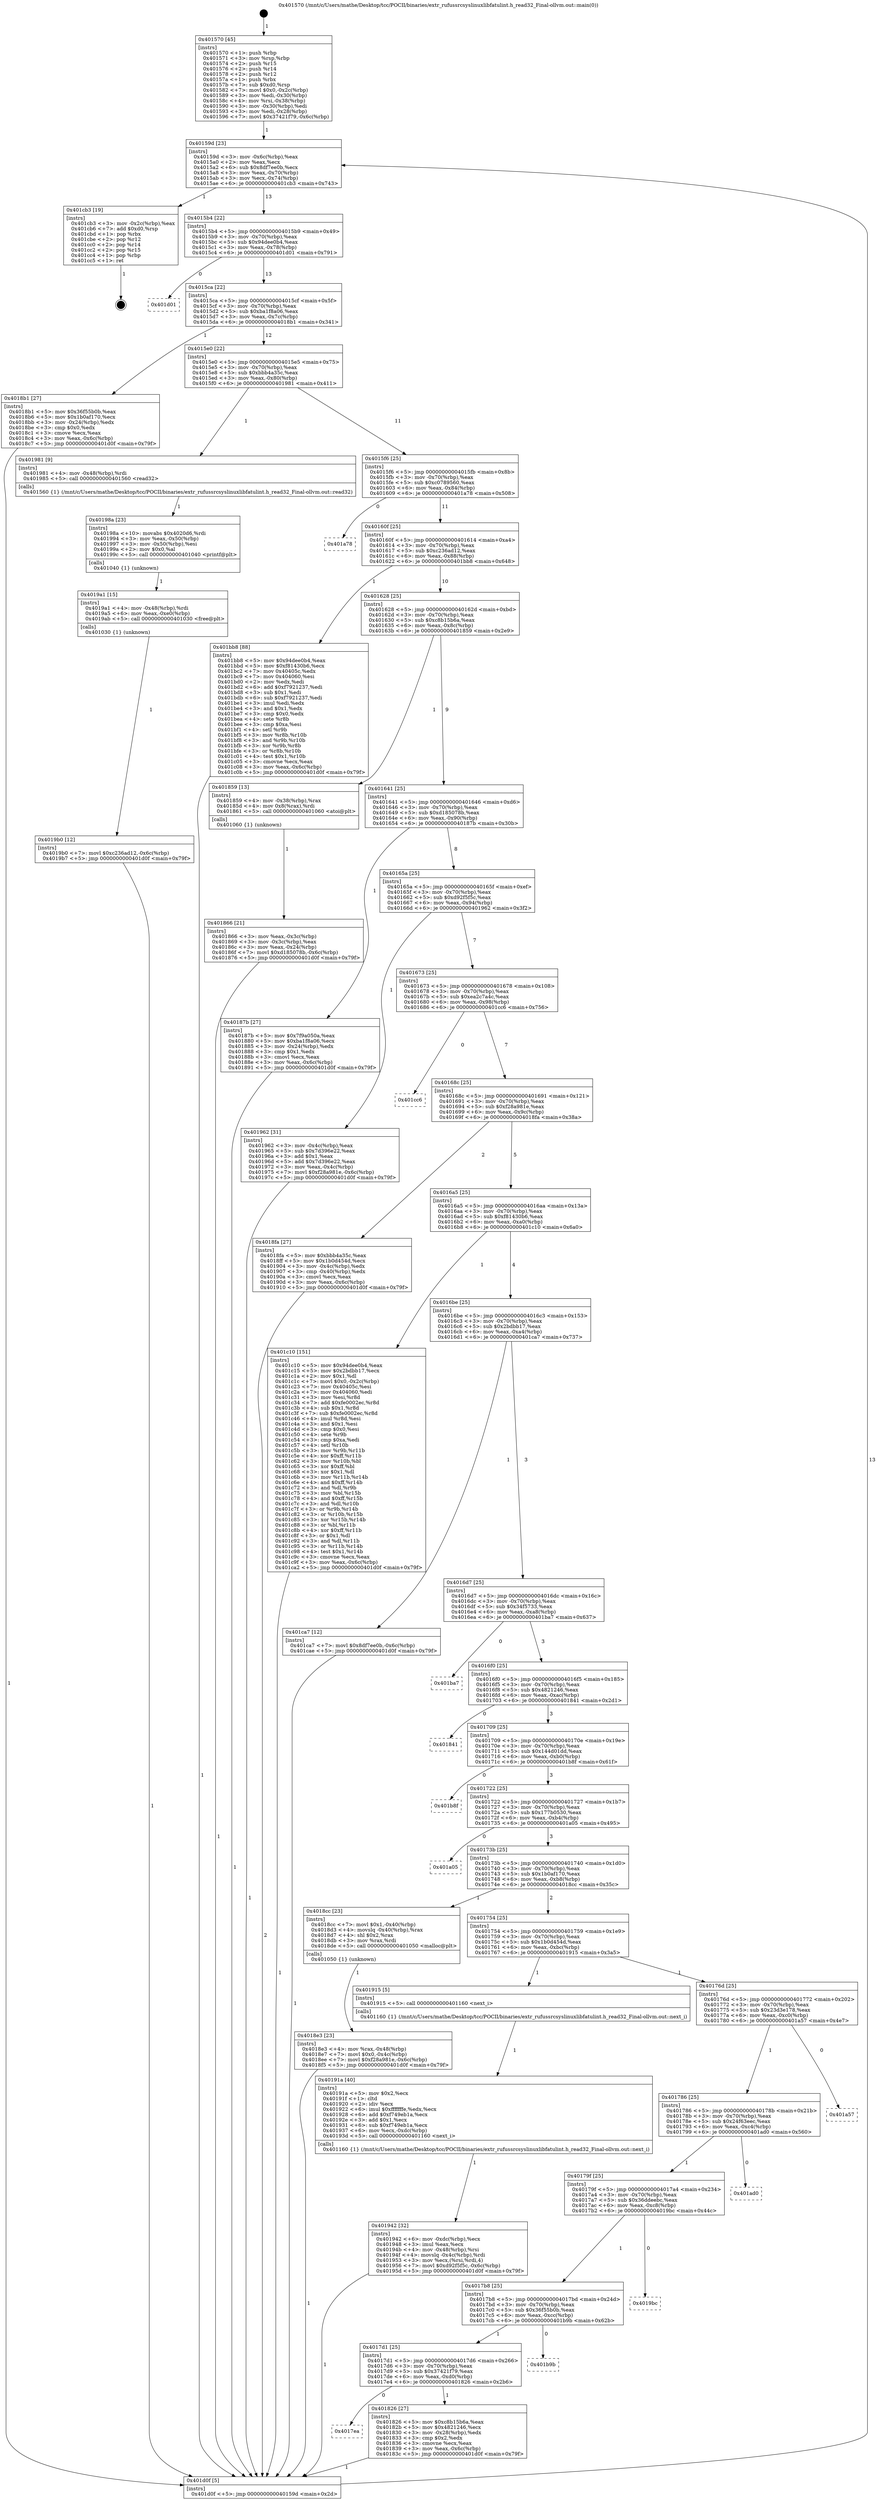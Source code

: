 digraph "0x401570" {
  label = "0x401570 (/mnt/c/Users/mathe/Desktop/tcc/POCII/binaries/extr_rufussrcsyslinuxlibfatulint.h_read32_Final-ollvm.out::main(0))"
  labelloc = "t"
  node[shape=record]

  Entry [label="",width=0.3,height=0.3,shape=circle,fillcolor=black,style=filled]
  "0x40159d" [label="{
     0x40159d [23]\l
     | [instrs]\l
     &nbsp;&nbsp;0x40159d \<+3\>: mov -0x6c(%rbp),%eax\l
     &nbsp;&nbsp;0x4015a0 \<+2\>: mov %eax,%ecx\l
     &nbsp;&nbsp;0x4015a2 \<+6\>: sub $0x8df7ee0b,%ecx\l
     &nbsp;&nbsp;0x4015a8 \<+3\>: mov %eax,-0x70(%rbp)\l
     &nbsp;&nbsp;0x4015ab \<+3\>: mov %ecx,-0x74(%rbp)\l
     &nbsp;&nbsp;0x4015ae \<+6\>: je 0000000000401cb3 \<main+0x743\>\l
  }"]
  "0x401cb3" [label="{
     0x401cb3 [19]\l
     | [instrs]\l
     &nbsp;&nbsp;0x401cb3 \<+3\>: mov -0x2c(%rbp),%eax\l
     &nbsp;&nbsp;0x401cb6 \<+7\>: add $0xd0,%rsp\l
     &nbsp;&nbsp;0x401cbd \<+1\>: pop %rbx\l
     &nbsp;&nbsp;0x401cbe \<+2\>: pop %r12\l
     &nbsp;&nbsp;0x401cc0 \<+2\>: pop %r14\l
     &nbsp;&nbsp;0x401cc2 \<+2\>: pop %r15\l
     &nbsp;&nbsp;0x401cc4 \<+1\>: pop %rbp\l
     &nbsp;&nbsp;0x401cc5 \<+1\>: ret\l
  }"]
  "0x4015b4" [label="{
     0x4015b4 [22]\l
     | [instrs]\l
     &nbsp;&nbsp;0x4015b4 \<+5\>: jmp 00000000004015b9 \<main+0x49\>\l
     &nbsp;&nbsp;0x4015b9 \<+3\>: mov -0x70(%rbp),%eax\l
     &nbsp;&nbsp;0x4015bc \<+5\>: sub $0x94dee0b4,%eax\l
     &nbsp;&nbsp;0x4015c1 \<+3\>: mov %eax,-0x78(%rbp)\l
     &nbsp;&nbsp;0x4015c4 \<+6\>: je 0000000000401d01 \<main+0x791\>\l
  }"]
  Exit [label="",width=0.3,height=0.3,shape=circle,fillcolor=black,style=filled,peripheries=2]
  "0x401d01" [label="{
     0x401d01\l
  }", style=dashed]
  "0x4015ca" [label="{
     0x4015ca [22]\l
     | [instrs]\l
     &nbsp;&nbsp;0x4015ca \<+5\>: jmp 00000000004015cf \<main+0x5f\>\l
     &nbsp;&nbsp;0x4015cf \<+3\>: mov -0x70(%rbp),%eax\l
     &nbsp;&nbsp;0x4015d2 \<+5\>: sub $0xba1f8a06,%eax\l
     &nbsp;&nbsp;0x4015d7 \<+3\>: mov %eax,-0x7c(%rbp)\l
     &nbsp;&nbsp;0x4015da \<+6\>: je 00000000004018b1 \<main+0x341\>\l
  }"]
  "0x4019b0" [label="{
     0x4019b0 [12]\l
     | [instrs]\l
     &nbsp;&nbsp;0x4019b0 \<+7\>: movl $0xc236ad12,-0x6c(%rbp)\l
     &nbsp;&nbsp;0x4019b7 \<+5\>: jmp 0000000000401d0f \<main+0x79f\>\l
  }"]
  "0x4018b1" [label="{
     0x4018b1 [27]\l
     | [instrs]\l
     &nbsp;&nbsp;0x4018b1 \<+5\>: mov $0x36f55b0b,%eax\l
     &nbsp;&nbsp;0x4018b6 \<+5\>: mov $0x1b0af170,%ecx\l
     &nbsp;&nbsp;0x4018bb \<+3\>: mov -0x24(%rbp),%edx\l
     &nbsp;&nbsp;0x4018be \<+3\>: cmp $0x0,%edx\l
     &nbsp;&nbsp;0x4018c1 \<+3\>: cmove %ecx,%eax\l
     &nbsp;&nbsp;0x4018c4 \<+3\>: mov %eax,-0x6c(%rbp)\l
     &nbsp;&nbsp;0x4018c7 \<+5\>: jmp 0000000000401d0f \<main+0x79f\>\l
  }"]
  "0x4015e0" [label="{
     0x4015e0 [22]\l
     | [instrs]\l
     &nbsp;&nbsp;0x4015e0 \<+5\>: jmp 00000000004015e5 \<main+0x75\>\l
     &nbsp;&nbsp;0x4015e5 \<+3\>: mov -0x70(%rbp),%eax\l
     &nbsp;&nbsp;0x4015e8 \<+5\>: sub $0xbbb4a35c,%eax\l
     &nbsp;&nbsp;0x4015ed \<+3\>: mov %eax,-0x80(%rbp)\l
     &nbsp;&nbsp;0x4015f0 \<+6\>: je 0000000000401981 \<main+0x411\>\l
  }"]
  "0x4019a1" [label="{
     0x4019a1 [15]\l
     | [instrs]\l
     &nbsp;&nbsp;0x4019a1 \<+4\>: mov -0x48(%rbp),%rdi\l
     &nbsp;&nbsp;0x4019a5 \<+6\>: mov %eax,-0xe0(%rbp)\l
     &nbsp;&nbsp;0x4019ab \<+5\>: call 0000000000401030 \<free@plt\>\l
     | [calls]\l
     &nbsp;&nbsp;0x401030 \{1\} (unknown)\l
  }"]
  "0x401981" [label="{
     0x401981 [9]\l
     | [instrs]\l
     &nbsp;&nbsp;0x401981 \<+4\>: mov -0x48(%rbp),%rdi\l
     &nbsp;&nbsp;0x401985 \<+5\>: call 0000000000401560 \<read32\>\l
     | [calls]\l
     &nbsp;&nbsp;0x401560 \{1\} (/mnt/c/Users/mathe/Desktop/tcc/POCII/binaries/extr_rufussrcsyslinuxlibfatulint.h_read32_Final-ollvm.out::read32)\l
  }"]
  "0x4015f6" [label="{
     0x4015f6 [25]\l
     | [instrs]\l
     &nbsp;&nbsp;0x4015f6 \<+5\>: jmp 00000000004015fb \<main+0x8b\>\l
     &nbsp;&nbsp;0x4015fb \<+3\>: mov -0x70(%rbp),%eax\l
     &nbsp;&nbsp;0x4015fe \<+5\>: sub $0xc0789560,%eax\l
     &nbsp;&nbsp;0x401603 \<+6\>: mov %eax,-0x84(%rbp)\l
     &nbsp;&nbsp;0x401609 \<+6\>: je 0000000000401a78 \<main+0x508\>\l
  }"]
  "0x40198a" [label="{
     0x40198a [23]\l
     | [instrs]\l
     &nbsp;&nbsp;0x40198a \<+10\>: movabs $0x4020d6,%rdi\l
     &nbsp;&nbsp;0x401994 \<+3\>: mov %eax,-0x50(%rbp)\l
     &nbsp;&nbsp;0x401997 \<+3\>: mov -0x50(%rbp),%esi\l
     &nbsp;&nbsp;0x40199a \<+2\>: mov $0x0,%al\l
     &nbsp;&nbsp;0x40199c \<+5\>: call 0000000000401040 \<printf@plt\>\l
     | [calls]\l
     &nbsp;&nbsp;0x401040 \{1\} (unknown)\l
  }"]
  "0x401a78" [label="{
     0x401a78\l
  }", style=dashed]
  "0x40160f" [label="{
     0x40160f [25]\l
     | [instrs]\l
     &nbsp;&nbsp;0x40160f \<+5\>: jmp 0000000000401614 \<main+0xa4\>\l
     &nbsp;&nbsp;0x401614 \<+3\>: mov -0x70(%rbp),%eax\l
     &nbsp;&nbsp;0x401617 \<+5\>: sub $0xc236ad12,%eax\l
     &nbsp;&nbsp;0x40161c \<+6\>: mov %eax,-0x88(%rbp)\l
     &nbsp;&nbsp;0x401622 \<+6\>: je 0000000000401bb8 \<main+0x648\>\l
  }"]
  "0x401942" [label="{
     0x401942 [32]\l
     | [instrs]\l
     &nbsp;&nbsp;0x401942 \<+6\>: mov -0xdc(%rbp),%ecx\l
     &nbsp;&nbsp;0x401948 \<+3\>: imul %eax,%ecx\l
     &nbsp;&nbsp;0x40194b \<+4\>: mov -0x48(%rbp),%rsi\l
     &nbsp;&nbsp;0x40194f \<+4\>: movslq -0x4c(%rbp),%rdi\l
     &nbsp;&nbsp;0x401953 \<+3\>: mov %ecx,(%rsi,%rdi,4)\l
     &nbsp;&nbsp;0x401956 \<+7\>: movl $0xd92f5f5c,-0x6c(%rbp)\l
     &nbsp;&nbsp;0x40195d \<+5\>: jmp 0000000000401d0f \<main+0x79f\>\l
  }"]
  "0x401bb8" [label="{
     0x401bb8 [88]\l
     | [instrs]\l
     &nbsp;&nbsp;0x401bb8 \<+5\>: mov $0x94dee0b4,%eax\l
     &nbsp;&nbsp;0x401bbd \<+5\>: mov $0xf81430b6,%ecx\l
     &nbsp;&nbsp;0x401bc2 \<+7\>: mov 0x40405c,%edx\l
     &nbsp;&nbsp;0x401bc9 \<+7\>: mov 0x404060,%esi\l
     &nbsp;&nbsp;0x401bd0 \<+2\>: mov %edx,%edi\l
     &nbsp;&nbsp;0x401bd2 \<+6\>: add $0xf7921237,%edi\l
     &nbsp;&nbsp;0x401bd8 \<+3\>: sub $0x1,%edi\l
     &nbsp;&nbsp;0x401bdb \<+6\>: sub $0xf7921237,%edi\l
     &nbsp;&nbsp;0x401be1 \<+3\>: imul %edi,%edx\l
     &nbsp;&nbsp;0x401be4 \<+3\>: and $0x1,%edx\l
     &nbsp;&nbsp;0x401be7 \<+3\>: cmp $0x0,%edx\l
     &nbsp;&nbsp;0x401bea \<+4\>: sete %r8b\l
     &nbsp;&nbsp;0x401bee \<+3\>: cmp $0xa,%esi\l
     &nbsp;&nbsp;0x401bf1 \<+4\>: setl %r9b\l
     &nbsp;&nbsp;0x401bf5 \<+3\>: mov %r8b,%r10b\l
     &nbsp;&nbsp;0x401bf8 \<+3\>: and %r9b,%r10b\l
     &nbsp;&nbsp;0x401bfb \<+3\>: xor %r9b,%r8b\l
     &nbsp;&nbsp;0x401bfe \<+3\>: or %r8b,%r10b\l
     &nbsp;&nbsp;0x401c01 \<+4\>: test $0x1,%r10b\l
     &nbsp;&nbsp;0x401c05 \<+3\>: cmovne %ecx,%eax\l
     &nbsp;&nbsp;0x401c08 \<+3\>: mov %eax,-0x6c(%rbp)\l
     &nbsp;&nbsp;0x401c0b \<+5\>: jmp 0000000000401d0f \<main+0x79f\>\l
  }"]
  "0x401628" [label="{
     0x401628 [25]\l
     | [instrs]\l
     &nbsp;&nbsp;0x401628 \<+5\>: jmp 000000000040162d \<main+0xbd\>\l
     &nbsp;&nbsp;0x40162d \<+3\>: mov -0x70(%rbp),%eax\l
     &nbsp;&nbsp;0x401630 \<+5\>: sub $0xc8b15b6a,%eax\l
     &nbsp;&nbsp;0x401635 \<+6\>: mov %eax,-0x8c(%rbp)\l
     &nbsp;&nbsp;0x40163b \<+6\>: je 0000000000401859 \<main+0x2e9\>\l
  }"]
  "0x40191a" [label="{
     0x40191a [40]\l
     | [instrs]\l
     &nbsp;&nbsp;0x40191a \<+5\>: mov $0x2,%ecx\l
     &nbsp;&nbsp;0x40191f \<+1\>: cltd\l
     &nbsp;&nbsp;0x401920 \<+2\>: idiv %ecx\l
     &nbsp;&nbsp;0x401922 \<+6\>: imul $0xfffffffe,%edx,%ecx\l
     &nbsp;&nbsp;0x401928 \<+6\>: add $0xf749eb1a,%ecx\l
     &nbsp;&nbsp;0x40192e \<+3\>: add $0x1,%ecx\l
     &nbsp;&nbsp;0x401931 \<+6\>: sub $0xf749eb1a,%ecx\l
     &nbsp;&nbsp;0x401937 \<+6\>: mov %ecx,-0xdc(%rbp)\l
     &nbsp;&nbsp;0x40193d \<+5\>: call 0000000000401160 \<next_i\>\l
     | [calls]\l
     &nbsp;&nbsp;0x401160 \{1\} (/mnt/c/Users/mathe/Desktop/tcc/POCII/binaries/extr_rufussrcsyslinuxlibfatulint.h_read32_Final-ollvm.out::next_i)\l
  }"]
  "0x401859" [label="{
     0x401859 [13]\l
     | [instrs]\l
     &nbsp;&nbsp;0x401859 \<+4\>: mov -0x38(%rbp),%rax\l
     &nbsp;&nbsp;0x40185d \<+4\>: mov 0x8(%rax),%rdi\l
     &nbsp;&nbsp;0x401861 \<+5\>: call 0000000000401060 \<atoi@plt\>\l
     | [calls]\l
     &nbsp;&nbsp;0x401060 \{1\} (unknown)\l
  }"]
  "0x401641" [label="{
     0x401641 [25]\l
     | [instrs]\l
     &nbsp;&nbsp;0x401641 \<+5\>: jmp 0000000000401646 \<main+0xd6\>\l
     &nbsp;&nbsp;0x401646 \<+3\>: mov -0x70(%rbp),%eax\l
     &nbsp;&nbsp;0x401649 \<+5\>: sub $0xd185078b,%eax\l
     &nbsp;&nbsp;0x40164e \<+6\>: mov %eax,-0x90(%rbp)\l
     &nbsp;&nbsp;0x401654 \<+6\>: je 000000000040187b \<main+0x30b\>\l
  }"]
  "0x4018e3" [label="{
     0x4018e3 [23]\l
     | [instrs]\l
     &nbsp;&nbsp;0x4018e3 \<+4\>: mov %rax,-0x48(%rbp)\l
     &nbsp;&nbsp;0x4018e7 \<+7\>: movl $0x0,-0x4c(%rbp)\l
     &nbsp;&nbsp;0x4018ee \<+7\>: movl $0xf28a981e,-0x6c(%rbp)\l
     &nbsp;&nbsp;0x4018f5 \<+5\>: jmp 0000000000401d0f \<main+0x79f\>\l
  }"]
  "0x40187b" [label="{
     0x40187b [27]\l
     | [instrs]\l
     &nbsp;&nbsp;0x40187b \<+5\>: mov $0x7f9a050a,%eax\l
     &nbsp;&nbsp;0x401880 \<+5\>: mov $0xba1f8a06,%ecx\l
     &nbsp;&nbsp;0x401885 \<+3\>: mov -0x24(%rbp),%edx\l
     &nbsp;&nbsp;0x401888 \<+3\>: cmp $0x1,%edx\l
     &nbsp;&nbsp;0x40188b \<+3\>: cmovl %ecx,%eax\l
     &nbsp;&nbsp;0x40188e \<+3\>: mov %eax,-0x6c(%rbp)\l
     &nbsp;&nbsp;0x401891 \<+5\>: jmp 0000000000401d0f \<main+0x79f\>\l
  }"]
  "0x40165a" [label="{
     0x40165a [25]\l
     | [instrs]\l
     &nbsp;&nbsp;0x40165a \<+5\>: jmp 000000000040165f \<main+0xef\>\l
     &nbsp;&nbsp;0x40165f \<+3\>: mov -0x70(%rbp),%eax\l
     &nbsp;&nbsp;0x401662 \<+5\>: sub $0xd92f5f5c,%eax\l
     &nbsp;&nbsp;0x401667 \<+6\>: mov %eax,-0x94(%rbp)\l
     &nbsp;&nbsp;0x40166d \<+6\>: je 0000000000401962 \<main+0x3f2\>\l
  }"]
  "0x401866" [label="{
     0x401866 [21]\l
     | [instrs]\l
     &nbsp;&nbsp;0x401866 \<+3\>: mov %eax,-0x3c(%rbp)\l
     &nbsp;&nbsp;0x401869 \<+3\>: mov -0x3c(%rbp),%eax\l
     &nbsp;&nbsp;0x40186c \<+3\>: mov %eax,-0x24(%rbp)\l
     &nbsp;&nbsp;0x40186f \<+7\>: movl $0xd185078b,-0x6c(%rbp)\l
     &nbsp;&nbsp;0x401876 \<+5\>: jmp 0000000000401d0f \<main+0x79f\>\l
  }"]
  "0x401962" [label="{
     0x401962 [31]\l
     | [instrs]\l
     &nbsp;&nbsp;0x401962 \<+3\>: mov -0x4c(%rbp),%eax\l
     &nbsp;&nbsp;0x401965 \<+5\>: sub $0x7d396e22,%eax\l
     &nbsp;&nbsp;0x40196a \<+3\>: add $0x1,%eax\l
     &nbsp;&nbsp;0x40196d \<+5\>: add $0x7d396e22,%eax\l
     &nbsp;&nbsp;0x401972 \<+3\>: mov %eax,-0x4c(%rbp)\l
     &nbsp;&nbsp;0x401975 \<+7\>: movl $0xf28a981e,-0x6c(%rbp)\l
     &nbsp;&nbsp;0x40197c \<+5\>: jmp 0000000000401d0f \<main+0x79f\>\l
  }"]
  "0x401673" [label="{
     0x401673 [25]\l
     | [instrs]\l
     &nbsp;&nbsp;0x401673 \<+5\>: jmp 0000000000401678 \<main+0x108\>\l
     &nbsp;&nbsp;0x401678 \<+3\>: mov -0x70(%rbp),%eax\l
     &nbsp;&nbsp;0x40167b \<+5\>: sub $0xea2c7a4c,%eax\l
     &nbsp;&nbsp;0x401680 \<+6\>: mov %eax,-0x98(%rbp)\l
     &nbsp;&nbsp;0x401686 \<+6\>: je 0000000000401cc6 \<main+0x756\>\l
  }"]
  "0x401570" [label="{
     0x401570 [45]\l
     | [instrs]\l
     &nbsp;&nbsp;0x401570 \<+1\>: push %rbp\l
     &nbsp;&nbsp;0x401571 \<+3\>: mov %rsp,%rbp\l
     &nbsp;&nbsp;0x401574 \<+2\>: push %r15\l
     &nbsp;&nbsp;0x401576 \<+2\>: push %r14\l
     &nbsp;&nbsp;0x401578 \<+2\>: push %r12\l
     &nbsp;&nbsp;0x40157a \<+1\>: push %rbx\l
     &nbsp;&nbsp;0x40157b \<+7\>: sub $0xd0,%rsp\l
     &nbsp;&nbsp;0x401582 \<+7\>: movl $0x0,-0x2c(%rbp)\l
     &nbsp;&nbsp;0x401589 \<+3\>: mov %edi,-0x30(%rbp)\l
     &nbsp;&nbsp;0x40158c \<+4\>: mov %rsi,-0x38(%rbp)\l
     &nbsp;&nbsp;0x401590 \<+3\>: mov -0x30(%rbp),%edi\l
     &nbsp;&nbsp;0x401593 \<+3\>: mov %edi,-0x28(%rbp)\l
     &nbsp;&nbsp;0x401596 \<+7\>: movl $0x37421f79,-0x6c(%rbp)\l
  }"]
  "0x401cc6" [label="{
     0x401cc6\l
  }", style=dashed]
  "0x40168c" [label="{
     0x40168c [25]\l
     | [instrs]\l
     &nbsp;&nbsp;0x40168c \<+5\>: jmp 0000000000401691 \<main+0x121\>\l
     &nbsp;&nbsp;0x401691 \<+3\>: mov -0x70(%rbp),%eax\l
     &nbsp;&nbsp;0x401694 \<+5\>: sub $0xf28a981e,%eax\l
     &nbsp;&nbsp;0x401699 \<+6\>: mov %eax,-0x9c(%rbp)\l
     &nbsp;&nbsp;0x40169f \<+6\>: je 00000000004018fa \<main+0x38a\>\l
  }"]
  "0x401d0f" [label="{
     0x401d0f [5]\l
     | [instrs]\l
     &nbsp;&nbsp;0x401d0f \<+5\>: jmp 000000000040159d \<main+0x2d\>\l
  }"]
  "0x4018fa" [label="{
     0x4018fa [27]\l
     | [instrs]\l
     &nbsp;&nbsp;0x4018fa \<+5\>: mov $0xbbb4a35c,%eax\l
     &nbsp;&nbsp;0x4018ff \<+5\>: mov $0x1b0d454d,%ecx\l
     &nbsp;&nbsp;0x401904 \<+3\>: mov -0x4c(%rbp),%edx\l
     &nbsp;&nbsp;0x401907 \<+3\>: cmp -0x40(%rbp),%edx\l
     &nbsp;&nbsp;0x40190a \<+3\>: cmovl %ecx,%eax\l
     &nbsp;&nbsp;0x40190d \<+3\>: mov %eax,-0x6c(%rbp)\l
     &nbsp;&nbsp;0x401910 \<+5\>: jmp 0000000000401d0f \<main+0x79f\>\l
  }"]
  "0x4016a5" [label="{
     0x4016a5 [25]\l
     | [instrs]\l
     &nbsp;&nbsp;0x4016a5 \<+5\>: jmp 00000000004016aa \<main+0x13a\>\l
     &nbsp;&nbsp;0x4016aa \<+3\>: mov -0x70(%rbp),%eax\l
     &nbsp;&nbsp;0x4016ad \<+5\>: sub $0xf81430b6,%eax\l
     &nbsp;&nbsp;0x4016b2 \<+6\>: mov %eax,-0xa0(%rbp)\l
     &nbsp;&nbsp;0x4016b8 \<+6\>: je 0000000000401c10 \<main+0x6a0\>\l
  }"]
  "0x4017ea" [label="{
     0x4017ea\l
  }", style=dashed]
  "0x401c10" [label="{
     0x401c10 [151]\l
     | [instrs]\l
     &nbsp;&nbsp;0x401c10 \<+5\>: mov $0x94dee0b4,%eax\l
     &nbsp;&nbsp;0x401c15 \<+5\>: mov $0x2bdbb17,%ecx\l
     &nbsp;&nbsp;0x401c1a \<+2\>: mov $0x1,%dl\l
     &nbsp;&nbsp;0x401c1c \<+7\>: movl $0x0,-0x2c(%rbp)\l
     &nbsp;&nbsp;0x401c23 \<+7\>: mov 0x40405c,%esi\l
     &nbsp;&nbsp;0x401c2a \<+7\>: mov 0x404060,%edi\l
     &nbsp;&nbsp;0x401c31 \<+3\>: mov %esi,%r8d\l
     &nbsp;&nbsp;0x401c34 \<+7\>: add $0xfe0002ec,%r8d\l
     &nbsp;&nbsp;0x401c3b \<+4\>: sub $0x1,%r8d\l
     &nbsp;&nbsp;0x401c3f \<+7\>: sub $0xfe0002ec,%r8d\l
     &nbsp;&nbsp;0x401c46 \<+4\>: imul %r8d,%esi\l
     &nbsp;&nbsp;0x401c4a \<+3\>: and $0x1,%esi\l
     &nbsp;&nbsp;0x401c4d \<+3\>: cmp $0x0,%esi\l
     &nbsp;&nbsp;0x401c50 \<+4\>: sete %r9b\l
     &nbsp;&nbsp;0x401c54 \<+3\>: cmp $0xa,%edi\l
     &nbsp;&nbsp;0x401c57 \<+4\>: setl %r10b\l
     &nbsp;&nbsp;0x401c5b \<+3\>: mov %r9b,%r11b\l
     &nbsp;&nbsp;0x401c5e \<+4\>: xor $0xff,%r11b\l
     &nbsp;&nbsp;0x401c62 \<+3\>: mov %r10b,%bl\l
     &nbsp;&nbsp;0x401c65 \<+3\>: xor $0xff,%bl\l
     &nbsp;&nbsp;0x401c68 \<+3\>: xor $0x1,%dl\l
     &nbsp;&nbsp;0x401c6b \<+3\>: mov %r11b,%r14b\l
     &nbsp;&nbsp;0x401c6e \<+4\>: and $0xff,%r14b\l
     &nbsp;&nbsp;0x401c72 \<+3\>: and %dl,%r9b\l
     &nbsp;&nbsp;0x401c75 \<+3\>: mov %bl,%r15b\l
     &nbsp;&nbsp;0x401c78 \<+4\>: and $0xff,%r15b\l
     &nbsp;&nbsp;0x401c7c \<+3\>: and %dl,%r10b\l
     &nbsp;&nbsp;0x401c7f \<+3\>: or %r9b,%r14b\l
     &nbsp;&nbsp;0x401c82 \<+3\>: or %r10b,%r15b\l
     &nbsp;&nbsp;0x401c85 \<+3\>: xor %r15b,%r14b\l
     &nbsp;&nbsp;0x401c88 \<+3\>: or %bl,%r11b\l
     &nbsp;&nbsp;0x401c8b \<+4\>: xor $0xff,%r11b\l
     &nbsp;&nbsp;0x401c8f \<+3\>: or $0x1,%dl\l
     &nbsp;&nbsp;0x401c92 \<+3\>: and %dl,%r11b\l
     &nbsp;&nbsp;0x401c95 \<+3\>: or %r11b,%r14b\l
     &nbsp;&nbsp;0x401c98 \<+4\>: test $0x1,%r14b\l
     &nbsp;&nbsp;0x401c9c \<+3\>: cmovne %ecx,%eax\l
     &nbsp;&nbsp;0x401c9f \<+3\>: mov %eax,-0x6c(%rbp)\l
     &nbsp;&nbsp;0x401ca2 \<+5\>: jmp 0000000000401d0f \<main+0x79f\>\l
  }"]
  "0x4016be" [label="{
     0x4016be [25]\l
     | [instrs]\l
     &nbsp;&nbsp;0x4016be \<+5\>: jmp 00000000004016c3 \<main+0x153\>\l
     &nbsp;&nbsp;0x4016c3 \<+3\>: mov -0x70(%rbp),%eax\l
     &nbsp;&nbsp;0x4016c6 \<+5\>: sub $0x2bdbb17,%eax\l
     &nbsp;&nbsp;0x4016cb \<+6\>: mov %eax,-0xa4(%rbp)\l
     &nbsp;&nbsp;0x4016d1 \<+6\>: je 0000000000401ca7 \<main+0x737\>\l
  }"]
  "0x401826" [label="{
     0x401826 [27]\l
     | [instrs]\l
     &nbsp;&nbsp;0x401826 \<+5\>: mov $0xc8b15b6a,%eax\l
     &nbsp;&nbsp;0x40182b \<+5\>: mov $0x4821246,%ecx\l
     &nbsp;&nbsp;0x401830 \<+3\>: mov -0x28(%rbp),%edx\l
     &nbsp;&nbsp;0x401833 \<+3\>: cmp $0x2,%edx\l
     &nbsp;&nbsp;0x401836 \<+3\>: cmovne %ecx,%eax\l
     &nbsp;&nbsp;0x401839 \<+3\>: mov %eax,-0x6c(%rbp)\l
     &nbsp;&nbsp;0x40183c \<+5\>: jmp 0000000000401d0f \<main+0x79f\>\l
  }"]
  "0x401ca7" [label="{
     0x401ca7 [12]\l
     | [instrs]\l
     &nbsp;&nbsp;0x401ca7 \<+7\>: movl $0x8df7ee0b,-0x6c(%rbp)\l
     &nbsp;&nbsp;0x401cae \<+5\>: jmp 0000000000401d0f \<main+0x79f\>\l
  }"]
  "0x4016d7" [label="{
     0x4016d7 [25]\l
     | [instrs]\l
     &nbsp;&nbsp;0x4016d7 \<+5\>: jmp 00000000004016dc \<main+0x16c\>\l
     &nbsp;&nbsp;0x4016dc \<+3\>: mov -0x70(%rbp),%eax\l
     &nbsp;&nbsp;0x4016df \<+5\>: sub $0x34f5733,%eax\l
     &nbsp;&nbsp;0x4016e4 \<+6\>: mov %eax,-0xa8(%rbp)\l
     &nbsp;&nbsp;0x4016ea \<+6\>: je 0000000000401ba7 \<main+0x637\>\l
  }"]
  "0x4017d1" [label="{
     0x4017d1 [25]\l
     | [instrs]\l
     &nbsp;&nbsp;0x4017d1 \<+5\>: jmp 00000000004017d6 \<main+0x266\>\l
     &nbsp;&nbsp;0x4017d6 \<+3\>: mov -0x70(%rbp),%eax\l
     &nbsp;&nbsp;0x4017d9 \<+5\>: sub $0x37421f79,%eax\l
     &nbsp;&nbsp;0x4017de \<+6\>: mov %eax,-0xd0(%rbp)\l
     &nbsp;&nbsp;0x4017e4 \<+6\>: je 0000000000401826 \<main+0x2b6\>\l
  }"]
  "0x401ba7" [label="{
     0x401ba7\l
  }", style=dashed]
  "0x4016f0" [label="{
     0x4016f0 [25]\l
     | [instrs]\l
     &nbsp;&nbsp;0x4016f0 \<+5\>: jmp 00000000004016f5 \<main+0x185\>\l
     &nbsp;&nbsp;0x4016f5 \<+3\>: mov -0x70(%rbp),%eax\l
     &nbsp;&nbsp;0x4016f8 \<+5\>: sub $0x4821246,%eax\l
     &nbsp;&nbsp;0x4016fd \<+6\>: mov %eax,-0xac(%rbp)\l
     &nbsp;&nbsp;0x401703 \<+6\>: je 0000000000401841 \<main+0x2d1\>\l
  }"]
  "0x401b9b" [label="{
     0x401b9b\l
  }", style=dashed]
  "0x401841" [label="{
     0x401841\l
  }", style=dashed]
  "0x401709" [label="{
     0x401709 [25]\l
     | [instrs]\l
     &nbsp;&nbsp;0x401709 \<+5\>: jmp 000000000040170e \<main+0x19e\>\l
     &nbsp;&nbsp;0x40170e \<+3\>: mov -0x70(%rbp),%eax\l
     &nbsp;&nbsp;0x401711 \<+5\>: sub $0x144d01dd,%eax\l
     &nbsp;&nbsp;0x401716 \<+6\>: mov %eax,-0xb0(%rbp)\l
     &nbsp;&nbsp;0x40171c \<+6\>: je 0000000000401b8f \<main+0x61f\>\l
  }"]
  "0x4017b8" [label="{
     0x4017b8 [25]\l
     | [instrs]\l
     &nbsp;&nbsp;0x4017b8 \<+5\>: jmp 00000000004017bd \<main+0x24d\>\l
     &nbsp;&nbsp;0x4017bd \<+3\>: mov -0x70(%rbp),%eax\l
     &nbsp;&nbsp;0x4017c0 \<+5\>: sub $0x36f55b0b,%eax\l
     &nbsp;&nbsp;0x4017c5 \<+6\>: mov %eax,-0xcc(%rbp)\l
     &nbsp;&nbsp;0x4017cb \<+6\>: je 0000000000401b9b \<main+0x62b\>\l
  }"]
  "0x401b8f" [label="{
     0x401b8f\l
  }", style=dashed]
  "0x401722" [label="{
     0x401722 [25]\l
     | [instrs]\l
     &nbsp;&nbsp;0x401722 \<+5\>: jmp 0000000000401727 \<main+0x1b7\>\l
     &nbsp;&nbsp;0x401727 \<+3\>: mov -0x70(%rbp),%eax\l
     &nbsp;&nbsp;0x40172a \<+5\>: sub $0x177b0530,%eax\l
     &nbsp;&nbsp;0x40172f \<+6\>: mov %eax,-0xb4(%rbp)\l
     &nbsp;&nbsp;0x401735 \<+6\>: je 0000000000401a05 \<main+0x495\>\l
  }"]
  "0x4019bc" [label="{
     0x4019bc\l
  }", style=dashed]
  "0x401a05" [label="{
     0x401a05\l
  }", style=dashed]
  "0x40173b" [label="{
     0x40173b [25]\l
     | [instrs]\l
     &nbsp;&nbsp;0x40173b \<+5\>: jmp 0000000000401740 \<main+0x1d0\>\l
     &nbsp;&nbsp;0x401740 \<+3\>: mov -0x70(%rbp),%eax\l
     &nbsp;&nbsp;0x401743 \<+5\>: sub $0x1b0af170,%eax\l
     &nbsp;&nbsp;0x401748 \<+6\>: mov %eax,-0xb8(%rbp)\l
     &nbsp;&nbsp;0x40174e \<+6\>: je 00000000004018cc \<main+0x35c\>\l
  }"]
  "0x40179f" [label="{
     0x40179f [25]\l
     | [instrs]\l
     &nbsp;&nbsp;0x40179f \<+5\>: jmp 00000000004017a4 \<main+0x234\>\l
     &nbsp;&nbsp;0x4017a4 \<+3\>: mov -0x70(%rbp),%eax\l
     &nbsp;&nbsp;0x4017a7 \<+5\>: sub $0x36ddeebc,%eax\l
     &nbsp;&nbsp;0x4017ac \<+6\>: mov %eax,-0xc8(%rbp)\l
     &nbsp;&nbsp;0x4017b2 \<+6\>: je 00000000004019bc \<main+0x44c\>\l
  }"]
  "0x4018cc" [label="{
     0x4018cc [23]\l
     | [instrs]\l
     &nbsp;&nbsp;0x4018cc \<+7\>: movl $0x1,-0x40(%rbp)\l
     &nbsp;&nbsp;0x4018d3 \<+4\>: movslq -0x40(%rbp),%rax\l
     &nbsp;&nbsp;0x4018d7 \<+4\>: shl $0x2,%rax\l
     &nbsp;&nbsp;0x4018db \<+3\>: mov %rax,%rdi\l
     &nbsp;&nbsp;0x4018de \<+5\>: call 0000000000401050 \<malloc@plt\>\l
     | [calls]\l
     &nbsp;&nbsp;0x401050 \{1\} (unknown)\l
  }"]
  "0x401754" [label="{
     0x401754 [25]\l
     | [instrs]\l
     &nbsp;&nbsp;0x401754 \<+5\>: jmp 0000000000401759 \<main+0x1e9\>\l
     &nbsp;&nbsp;0x401759 \<+3\>: mov -0x70(%rbp),%eax\l
     &nbsp;&nbsp;0x40175c \<+5\>: sub $0x1b0d454d,%eax\l
     &nbsp;&nbsp;0x401761 \<+6\>: mov %eax,-0xbc(%rbp)\l
     &nbsp;&nbsp;0x401767 \<+6\>: je 0000000000401915 \<main+0x3a5\>\l
  }"]
  "0x401ad0" [label="{
     0x401ad0\l
  }", style=dashed]
  "0x401915" [label="{
     0x401915 [5]\l
     | [instrs]\l
     &nbsp;&nbsp;0x401915 \<+5\>: call 0000000000401160 \<next_i\>\l
     | [calls]\l
     &nbsp;&nbsp;0x401160 \{1\} (/mnt/c/Users/mathe/Desktop/tcc/POCII/binaries/extr_rufussrcsyslinuxlibfatulint.h_read32_Final-ollvm.out::next_i)\l
  }"]
  "0x40176d" [label="{
     0x40176d [25]\l
     | [instrs]\l
     &nbsp;&nbsp;0x40176d \<+5\>: jmp 0000000000401772 \<main+0x202\>\l
     &nbsp;&nbsp;0x401772 \<+3\>: mov -0x70(%rbp),%eax\l
     &nbsp;&nbsp;0x401775 \<+5\>: sub $0x23d3e178,%eax\l
     &nbsp;&nbsp;0x40177a \<+6\>: mov %eax,-0xc0(%rbp)\l
     &nbsp;&nbsp;0x401780 \<+6\>: je 0000000000401a57 \<main+0x4e7\>\l
  }"]
  "0x401786" [label="{
     0x401786 [25]\l
     | [instrs]\l
     &nbsp;&nbsp;0x401786 \<+5\>: jmp 000000000040178b \<main+0x21b\>\l
     &nbsp;&nbsp;0x40178b \<+3\>: mov -0x70(%rbp),%eax\l
     &nbsp;&nbsp;0x40178e \<+5\>: sub $0x24f63eec,%eax\l
     &nbsp;&nbsp;0x401793 \<+6\>: mov %eax,-0xc4(%rbp)\l
     &nbsp;&nbsp;0x401799 \<+6\>: je 0000000000401ad0 \<main+0x560\>\l
  }"]
  "0x401a57" [label="{
     0x401a57\l
  }", style=dashed]
  Entry -> "0x401570" [label=" 1"]
  "0x40159d" -> "0x401cb3" [label=" 1"]
  "0x40159d" -> "0x4015b4" [label=" 13"]
  "0x401cb3" -> Exit [label=" 1"]
  "0x4015b4" -> "0x401d01" [label=" 0"]
  "0x4015b4" -> "0x4015ca" [label=" 13"]
  "0x401ca7" -> "0x401d0f" [label=" 1"]
  "0x4015ca" -> "0x4018b1" [label=" 1"]
  "0x4015ca" -> "0x4015e0" [label=" 12"]
  "0x401c10" -> "0x401d0f" [label=" 1"]
  "0x4015e0" -> "0x401981" [label=" 1"]
  "0x4015e0" -> "0x4015f6" [label=" 11"]
  "0x401bb8" -> "0x401d0f" [label=" 1"]
  "0x4015f6" -> "0x401a78" [label=" 0"]
  "0x4015f6" -> "0x40160f" [label=" 11"]
  "0x4019b0" -> "0x401d0f" [label=" 1"]
  "0x40160f" -> "0x401bb8" [label=" 1"]
  "0x40160f" -> "0x401628" [label=" 10"]
  "0x4019a1" -> "0x4019b0" [label=" 1"]
  "0x401628" -> "0x401859" [label=" 1"]
  "0x401628" -> "0x401641" [label=" 9"]
  "0x40198a" -> "0x4019a1" [label=" 1"]
  "0x401641" -> "0x40187b" [label=" 1"]
  "0x401641" -> "0x40165a" [label=" 8"]
  "0x401981" -> "0x40198a" [label=" 1"]
  "0x40165a" -> "0x401962" [label=" 1"]
  "0x40165a" -> "0x401673" [label=" 7"]
  "0x401962" -> "0x401d0f" [label=" 1"]
  "0x401673" -> "0x401cc6" [label=" 0"]
  "0x401673" -> "0x40168c" [label=" 7"]
  "0x401942" -> "0x401d0f" [label=" 1"]
  "0x40168c" -> "0x4018fa" [label=" 2"]
  "0x40168c" -> "0x4016a5" [label=" 5"]
  "0x40191a" -> "0x401942" [label=" 1"]
  "0x4016a5" -> "0x401c10" [label=" 1"]
  "0x4016a5" -> "0x4016be" [label=" 4"]
  "0x401915" -> "0x40191a" [label=" 1"]
  "0x4016be" -> "0x401ca7" [label=" 1"]
  "0x4016be" -> "0x4016d7" [label=" 3"]
  "0x4018fa" -> "0x401d0f" [label=" 2"]
  "0x4016d7" -> "0x401ba7" [label=" 0"]
  "0x4016d7" -> "0x4016f0" [label=" 3"]
  "0x4018cc" -> "0x4018e3" [label=" 1"]
  "0x4016f0" -> "0x401841" [label=" 0"]
  "0x4016f0" -> "0x401709" [label=" 3"]
  "0x4018b1" -> "0x401d0f" [label=" 1"]
  "0x401709" -> "0x401b8f" [label=" 0"]
  "0x401709" -> "0x401722" [label=" 3"]
  "0x401866" -> "0x401d0f" [label=" 1"]
  "0x401722" -> "0x401a05" [label=" 0"]
  "0x401722" -> "0x40173b" [label=" 3"]
  "0x401859" -> "0x401866" [label=" 1"]
  "0x40173b" -> "0x4018cc" [label=" 1"]
  "0x40173b" -> "0x401754" [label=" 2"]
  "0x401570" -> "0x40159d" [label=" 1"]
  "0x401754" -> "0x401915" [label=" 1"]
  "0x401754" -> "0x40176d" [label=" 1"]
  "0x401826" -> "0x401d0f" [label=" 1"]
  "0x40176d" -> "0x401a57" [label=" 0"]
  "0x40176d" -> "0x401786" [label=" 1"]
  "0x4017d1" -> "0x4017ea" [label=" 0"]
  "0x401786" -> "0x401ad0" [label=" 0"]
  "0x401786" -> "0x40179f" [label=" 1"]
  "0x401d0f" -> "0x40159d" [label=" 13"]
  "0x40179f" -> "0x4019bc" [label=" 0"]
  "0x40179f" -> "0x4017b8" [label=" 1"]
  "0x40187b" -> "0x401d0f" [label=" 1"]
  "0x4017b8" -> "0x401b9b" [label=" 0"]
  "0x4017b8" -> "0x4017d1" [label=" 1"]
  "0x4018e3" -> "0x401d0f" [label=" 1"]
  "0x4017d1" -> "0x401826" [label=" 1"]
}
